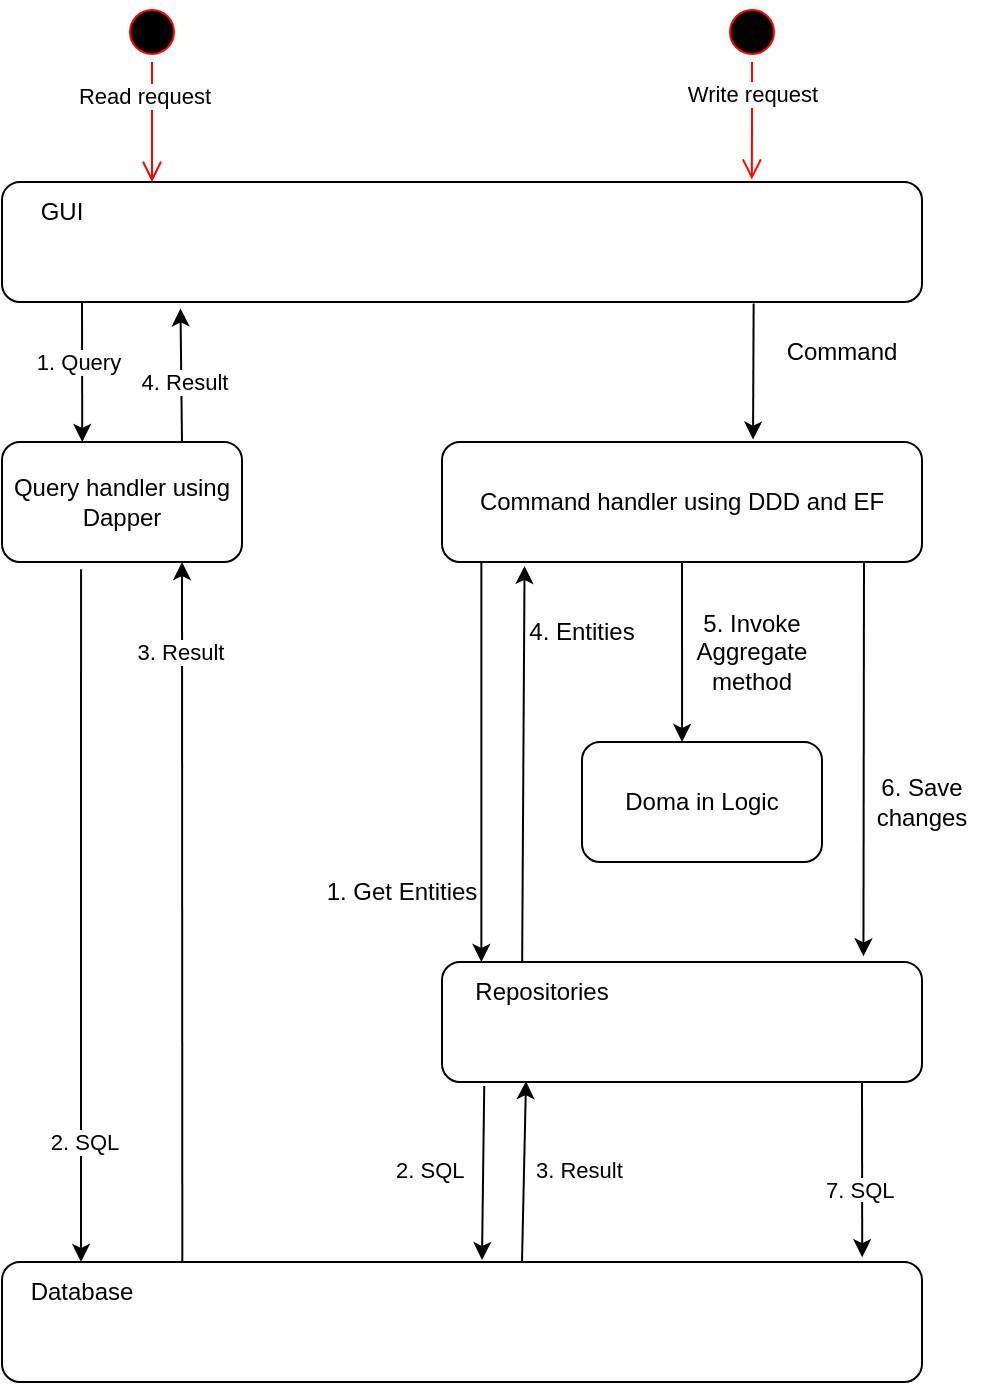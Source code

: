 <mxfile version="28.2.3">
  <diagram name="Trang-1" id="1j9SmmENvWLVRRzYS0KP">
    <mxGraphModel grid="0" page="0" gridSize="10" guides="1" tooltips="1" connect="1" arrows="1" fold="1" pageScale="1" pageWidth="827" pageHeight="1169" math="0" shadow="0">
      <root>
        <mxCell id="0" />
        <mxCell id="1" parent="0" />
        <mxCell id="aAJ2rTtA1ZatpzF-0je7-1" value="" style="rounded=1;whiteSpace=wrap;html=1;" vertex="1" parent="1">
          <mxGeometry x="110" y="150" width="460" height="60" as="geometry" />
        </mxCell>
        <mxCell id="aAJ2rTtA1ZatpzF-0je7-19" value="" style="ellipse;html=1;shape=startState;fillColor=#000000;strokeColor=#ff0000;" vertex="1" parent="1">
          <mxGeometry x="470" y="60" width="30" height="30" as="geometry" />
        </mxCell>
        <mxCell id="aAJ2rTtA1ZatpzF-0je7-20" value="" style="edgeStyle=orthogonalEdgeStyle;html=1;verticalAlign=bottom;endArrow=open;endSize=8;strokeColor=#ff0000;rounded=0;entryX=0.815;entryY=-0.02;entryDx=0;entryDy=0;entryPerimeter=0;" edge="1" parent="1" source="aAJ2rTtA1ZatpzF-0je7-19" target="aAJ2rTtA1ZatpzF-0je7-1">
          <mxGeometry relative="1" as="geometry">
            <mxPoint x="485" y="160" as="targetPoint" />
          </mxGeometry>
        </mxCell>
        <mxCell id="aAJ2rTtA1ZatpzF-0je7-73" value="Write request" style="edgeLabel;html=1;align=center;verticalAlign=middle;resizable=0;points=[];" connectable="0" vertex="1" parent="aAJ2rTtA1ZatpzF-0je7-20">
          <mxGeometry x="-0.468" relative="1" as="geometry">
            <mxPoint as="offset" />
          </mxGeometry>
        </mxCell>
        <mxCell id="aAJ2rTtA1ZatpzF-0je7-36" value="" style="ellipse;html=1;shape=startState;fillColor=#000000;strokeColor=#ff0000;" vertex="1" parent="1">
          <mxGeometry x="170" y="60" width="30" height="30" as="geometry" />
        </mxCell>
        <mxCell id="aAJ2rTtA1ZatpzF-0je7-37" value="" style="edgeStyle=orthogonalEdgeStyle;html=1;verticalAlign=bottom;endArrow=open;endSize=8;strokeColor=#ff0000;rounded=0;" edge="1" parent="1" source="aAJ2rTtA1ZatpzF-0je7-36">
          <mxGeometry relative="1" as="geometry">
            <mxPoint x="185" y="150" as="targetPoint" />
          </mxGeometry>
        </mxCell>
        <mxCell id="aAJ2rTtA1ZatpzF-0je7-72" value="Read request" style="edgeLabel;html=1;align=center;verticalAlign=middle;resizable=0;points=[];" connectable="0" vertex="1" parent="aAJ2rTtA1ZatpzF-0je7-37">
          <mxGeometry x="-0.459" y="-4" relative="1" as="geometry">
            <mxPoint as="offset" />
          </mxGeometry>
        </mxCell>
        <mxCell id="aAJ2rTtA1ZatpzF-0je7-38" value="GUI" style="text;html=1;align=center;verticalAlign=middle;whiteSpace=wrap;rounded=0;" vertex="1" parent="1">
          <mxGeometry x="110" y="150" width="60" height="30" as="geometry" />
        </mxCell>
        <mxCell id="aAJ2rTtA1ZatpzF-0je7-39" value="Query handler using Dapper" style="rounded=1;whiteSpace=wrap;html=1;" vertex="1" parent="1">
          <mxGeometry x="110" y="280" width="120" height="60" as="geometry" />
        </mxCell>
        <mxCell id="aAJ2rTtA1ZatpzF-0je7-40" value="Command handler using DDD and EF" style="rounded=1;whiteSpace=wrap;html=1;" vertex="1" parent="1">
          <mxGeometry x="330" y="280" width="240" height="60" as="geometry" />
        </mxCell>
        <mxCell id="aAJ2rTtA1ZatpzF-0je7-41" value="Doma in Logic" style="rounded=1;whiteSpace=wrap;html=1;" vertex="1" parent="1">
          <mxGeometry x="400" y="430" width="120" height="60" as="geometry" />
        </mxCell>
        <mxCell id="aAJ2rTtA1ZatpzF-0je7-42" value="" style="rounded=1;whiteSpace=wrap;html=1;" vertex="1" parent="1">
          <mxGeometry x="330" y="540" width="240" height="60" as="geometry" />
        </mxCell>
        <mxCell id="aAJ2rTtA1ZatpzF-0je7-43" value="" style="rounded=1;whiteSpace=wrap;html=1;" vertex="1" parent="1">
          <mxGeometry x="110" y="690" width="460" height="60" as="geometry" />
        </mxCell>
        <mxCell id="aAJ2rTtA1ZatpzF-0je7-44" value="Database" style="text;html=1;align=center;verticalAlign=middle;whiteSpace=wrap;rounded=0;" vertex="1" parent="1">
          <mxGeometry x="120" y="690" width="60" height="30" as="geometry" />
        </mxCell>
        <mxCell id="aAJ2rTtA1ZatpzF-0je7-45" value="" style="endArrow=classic;html=1;rounded=0;entryX=0.17;entryY=-0.02;entryDx=0;entryDy=0;entryPerimeter=0;" edge="1" parent="1">
          <mxGeometry width="50" height="50" relative="1" as="geometry">
            <mxPoint x="150" y="210" as="sourcePoint" />
            <mxPoint x="150.12" y="280.0" as="targetPoint" />
          </mxGeometry>
        </mxCell>
        <mxCell id="aAJ2rTtA1ZatpzF-0je7-46" value="1. Query" style="edgeLabel;html=1;align=center;verticalAlign=middle;resizable=0;points=[];" connectable="0" vertex="1" parent="aAJ2rTtA1ZatpzF-0je7-45">
          <mxGeometry x="-0.144" y="-2" relative="1" as="geometry">
            <mxPoint as="offset" />
          </mxGeometry>
        </mxCell>
        <mxCell id="aAJ2rTtA1ZatpzF-0je7-47" value="" style="endArrow=classic;html=1;rounded=0;exitX=0.15;exitY=1.033;exitDx=0;exitDy=0;exitPerimeter=0;entryX=0.133;entryY=-0.053;entryDx=0;entryDy=0;entryPerimeter=0;" edge="1" parent="1">
          <mxGeometry width="50" height="50" relative="1" as="geometry">
            <mxPoint x="149.52" y="343.57" as="sourcePoint" />
            <mxPoint x="149.5" y="690.0" as="targetPoint" />
          </mxGeometry>
        </mxCell>
        <mxCell id="aAJ2rTtA1ZatpzF-0je7-48" value="2. SQL" style="edgeLabel;html=1;align=center;verticalAlign=middle;resizable=0;points=[];" connectable="0" vertex="1" parent="aAJ2rTtA1ZatpzF-0je7-47">
          <mxGeometry x="0.815" y="-1" relative="1" as="geometry">
            <mxPoint x="2" y="-28" as="offset" />
          </mxGeometry>
        </mxCell>
        <mxCell id="aAJ2rTtA1ZatpzF-0je7-49" value="" style="endArrow=classic;html=1;rounded=0;exitX=0.196;exitY=0;exitDx=0;exitDy=0;exitPerimeter=0;entryX=0.75;entryY=1;entryDx=0;entryDy=0;" edge="1" parent="1" source="aAJ2rTtA1ZatpzF-0je7-43" target="aAJ2rTtA1ZatpzF-0je7-39">
          <mxGeometry width="50" height="50" relative="1" as="geometry">
            <mxPoint x="240" y="480" as="sourcePoint" />
            <mxPoint x="290" y="430" as="targetPoint" />
          </mxGeometry>
        </mxCell>
        <mxCell id="aAJ2rTtA1ZatpzF-0je7-50" value="3. Result" style="edgeLabel;html=1;align=center;verticalAlign=middle;resizable=0;points=[];" connectable="0" vertex="1" parent="aAJ2rTtA1ZatpzF-0je7-49">
          <mxGeometry x="0.746" y="1" relative="1" as="geometry">
            <mxPoint as="offset" />
          </mxGeometry>
        </mxCell>
        <mxCell id="aAJ2rTtA1ZatpzF-0je7-52" value="" style="endArrow=classic;html=1;rounded=0;exitX=0.75;exitY=0;exitDx=0;exitDy=0;entryX=0.194;entryY=1.053;entryDx=0;entryDy=0;entryPerimeter=0;" edge="1" parent="1" source="aAJ2rTtA1ZatpzF-0je7-39" target="aAJ2rTtA1ZatpzF-0je7-1">
          <mxGeometry width="50" height="50" relative="1" as="geometry">
            <mxPoint x="270" y="610" as="sourcePoint" />
            <mxPoint x="270" y="260" as="targetPoint" />
          </mxGeometry>
        </mxCell>
        <mxCell id="aAJ2rTtA1ZatpzF-0je7-53" value="4. Result" style="edgeLabel;html=1;align=center;verticalAlign=middle;resizable=0;points=[];" connectable="0" vertex="1" parent="aAJ2rTtA1ZatpzF-0je7-52">
          <mxGeometry x="0.746" y="1" relative="1" as="geometry">
            <mxPoint x="2" y="28" as="offset" />
          </mxGeometry>
        </mxCell>
        <mxCell id="aAJ2rTtA1ZatpzF-0je7-54" value="" style="endArrow=classic;html=1;rounded=0;exitX=0.817;exitY=1.013;exitDx=0;exitDy=0;exitPerimeter=0;entryX=0.648;entryY=-0.02;entryDx=0;entryDy=0;entryPerimeter=0;" edge="1" parent="1" source="aAJ2rTtA1ZatpzF-0je7-1" target="aAJ2rTtA1ZatpzF-0je7-40">
          <mxGeometry width="50" height="50" relative="1" as="geometry">
            <mxPoint x="370" y="400" as="sourcePoint" />
            <mxPoint x="420" y="350" as="targetPoint" />
          </mxGeometry>
        </mxCell>
        <mxCell id="aAJ2rTtA1ZatpzF-0je7-55" value="Command" style="text;html=1;align=center;verticalAlign=middle;whiteSpace=wrap;rounded=0;" vertex="1" parent="1">
          <mxGeometry x="500" y="220" width="60" height="30" as="geometry" />
        </mxCell>
        <mxCell id="aAJ2rTtA1ZatpzF-0je7-56" value="" style="endArrow=classic;html=1;rounded=0;exitX=0.082;exitY=1.007;exitDx=0;exitDy=0;exitPerimeter=0;entryX=0.082;entryY=0;entryDx=0;entryDy=0;entryPerimeter=0;" edge="1" parent="1" source="aAJ2rTtA1ZatpzF-0je7-40" target="aAJ2rTtA1ZatpzF-0je7-42">
          <mxGeometry width="50" height="50" relative="1" as="geometry">
            <mxPoint x="370" y="400" as="sourcePoint" />
            <mxPoint x="420" y="350" as="targetPoint" />
          </mxGeometry>
        </mxCell>
        <mxCell id="aAJ2rTtA1ZatpzF-0je7-57" value="" style="endArrow=classic;html=1;rounded=0;exitX=0.167;exitY=0;exitDx=0;exitDy=0;exitPerimeter=0;entryX=0.172;entryY=1.033;entryDx=0;entryDy=0;entryPerimeter=0;" edge="1" parent="1" source="aAJ2rTtA1ZatpzF-0je7-42" target="aAJ2rTtA1ZatpzF-0je7-40">
          <mxGeometry width="50" height="50" relative="1" as="geometry">
            <mxPoint x="370" y="400" as="sourcePoint" />
            <mxPoint x="420" y="350" as="targetPoint" />
          </mxGeometry>
        </mxCell>
        <mxCell id="aAJ2rTtA1ZatpzF-0je7-58" value="" style="endArrow=classic;html=1;rounded=0;exitX=0.5;exitY=1;exitDx=0;exitDy=0;entryX=0.417;entryY=0;entryDx=0;entryDy=0;entryPerimeter=0;" edge="1" parent="1" source="aAJ2rTtA1ZatpzF-0je7-40" target="aAJ2rTtA1ZatpzF-0je7-41">
          <mxGeometry width="50" height="50" relative="1" as="geometry">
            <mxPoint x="350" y="450" as="sourcePoint" />
            <mxPoint x="400" y="400" as="targetPoint" />
          </mxGeometry>
        </mxCell>
        <mxCell id="aAJ2rTtA1ZatpzF-0je7-59" value="" style="endArrow=classic;html=1;rounded=0;entryX=0.878;entryY=-0.047;entryDx=0;entryDy=0;entryPerimeter=0;" edge="1" parent="1" target="aAJ2rTtA1ZatpzF-0je7-42">
          <mxGeometry width="50" height="50" relative="1" as="geometry">
            <mxPoint x="541" y="340" as="sourcePoint" />
            <mxPoint x="400" y="400" as="targetPoint" />
            <Array as="points" />
          </mxGeometry>
        </mxCell>
        <mxCell id="aAJ2rTtA1ZatpzF-0je7-60" value="" style="endArrow=classic;html=1;rounded=0;exitX=0.088;exitY=1.033;exitDx=0;exitDy=0;exitPerimeter=0;" edge="1" parent="1" source="aAJ2rTtA1ZatpzF-0je7-42">
          <mxGeometry width="50" height="50" relative="1" as="geometry">
            <mxPoint x="350" y="620" as="sourcePoint" />
            <mxPoint x="350" y="689" as="targetPoint" />
          </mxGeometry>
        </mxCell>
        <mxCell id="aAJ2rTtA1ZatpzF-0je7-61" value="" style="endArrow=classic;html=1;rounded=0;entryX=0.175;entryY=0.993;entryDx=0;entryDy=0;entryPerimeter=0;" edge="1" parent="1" target="aAJ2rTtA1ZatpzF-0je7-42">
          <mxGeometry width="50" height="50" relative="1" as="geometry">
            <mxPoint x="370" y="690" as="sourcePoint" />
            <mxPoint x="400" y="570" as="targetPoint" />
          </mxGeometry>
        </mxCell>
        <mxCell id="aAJ2rTtA1ZatpzF-0je7-62" value="" style="endArrow=classic;html=1;rounded=0;exitX=0.875;exitY=0.993;exitDx=0;exitDy=0;exitPerimeter=0;entryX=0.935;entryY=-0.04;entryDx=0;entryDy=0;entryPerimeter=0;" edge="1" parent="1" source="aAJ2rTtA1ZatpzF-0je7-42" target="aAJ2rTtA1ZatpzF-0je7-43">
          <mxGeometry width="50" height="50" relative="1" as="geometry">
            <mxPoint x="350" y="620" as="sourcePoint" />
            <mxPoint x="400" y="570" as="targetPoint" />
          </mxGeometry>
        </mxCell>
        <mxCell id="aAJ2rTtA1ZatpzF-0je7-63" value="4. Entities" style="text;html=1;align=center;verticalAlign=middle;whiteSpace=wrap;rounded=0;" vertex="1" parent="1">
          <mxGeometry x="370" y="360" width="60" height="30" as="geometry" />
        </mxCell>
        <mxCell id="aAJ2rTtA1ZatpzF-0je7-64" value="1. Get Entities" style="text;html=1;align=center;verticalAlign=middle;whiteSpace=wrap;rounded=0;" vertex="1" parent="1">
          <mxGeometry x="270" y="490" width="80" height="30" as="geometry" />
        </mxCell>
        <mxCell id="aAJ2rTtA1ZatpzF-0je7-65" value="&lt;span style=&quot;color: rgb(0, 0, 0); font-family: Helvetica; font-size: 11px; font-style: normal; font-variant-ligatures: normal; font-variant-caps: normal; font-weight: 400; letter-spacing: normal; orphans: 2; text-align: center; text-indent: 0px; text-transform: none; widows: 2; word-spacing: 0px; -webkit-text-stroke-width: 0px; white-space: nowrap; background-color: rgb(255, 255, 255); text-decoration-thickness: initial; text-decoration-style: initial; text-decoration-color: initial; float: none; display: inline !important;&quot;&gt;7. SQL&lt;/span&gt;" style="text;whiteSpace=wrap;html=1;" vertex="1" parent="1">
          <mxGeometry x="520" y="640" width="70" height="40" as="geometry" />
        </mxCell>
        <mxCell id="aAJ2rTtA1ZatpzF-0je7-66" value="&lt;span style=&quot;color: rgb(0, 0, 0); font-family: Helvetica; font-size: 11px; font-style: normal; font-variant-ligatures: normal; font-variant-caps: normal; font-weight: 400; letter-spacing: normal; orphans: 2; text-align: center; text-indent: 0px; text-transform: none; widows: 2; word-spacing: 0px; -webkit-text-stroke-width: 0px; white-space: nowrap; background-color: rgb(255, 255, 255); text-decoration-thickness: initial; text-decoration-style: initial; text-decoration-color: initial; display: inline !important; float: none;&quot;&gt;2. SQL&lt;/span&gt;" style="text;whiteSpace=wrap;html=1;" vertex="1" parent="1">
          <mxGeometry x="305" y="630" width="70" height="40" as="geometry" />
        </mxCell>
        <mxCell id="aAJ2rTtA1ZatpzF-0je7-67" value="&lt;span style=&quot;color: rgb(0, 0, 0); font-family: Helvetica; font-size: 11px; font-style: normal; font-variant-ligatures: normal; font-variant-caps: normal; font-weight: 400; letter-spacing: normal; orphans: 2; text-align: center; text-indent: 0px; text-transform: none; widows: 2; word-spacing: 0px; -webkit-text-stroke-width: 0px; white-space: nowrap; background-color: rgb(255, 255, 255); text-decoration-thickness: initial; text-decoration-style: initial; text-decoration-color: initial; display: inline !important; float: none;&quot;&gt;3. Result&lt;/span&gt;" style="text;whiteSpace=wrap;html=1;" vertex="1" parent="1">
          <mxGeometry x="375" y="630" width="80" height="40" as="geometry" />
        </mxCell>
        <mxCell id="aAJ2rTtA1ZatpzF-0je7-69" value="5.&amp;nbsp;Invoke Aggregate method" style="text;html=1;align=center;verticalAlign=middle;whiteSpace=wrap;rounded=0;" vertex="1" parent="1">
          <mxGeometry x="455" y="370" width="60" height="30" as="geometry" />
        </mxCell>
        <mxCell id="aAJ2rTtA1ZatpzF-0je7-70" value="6.&amp;nbsp;Save changes" style="text;html=1;align=center;verticalAlign=middle;whiteSpace=wrap;rounded=0;" vertex="1" parent="1">
          <mxGeometry x="540" y="445" width="60" height="30" as="geometry" />
        </mxCell>
        <mxCell id="aAJ2rTtA1ZatpzF-0je7-71" value="Repositories" style="text;html=1;align=center;verticalAlign=middle;whiteSpace=wrap;rounded=0;" vertex="1" parent="1">
          <mxGeometry x="350" y="540" width="60" height="30" as="geometry" />
        </mxCell>
      </root>
    </mxGraphModel>
  </diagram>
</mxfile>
